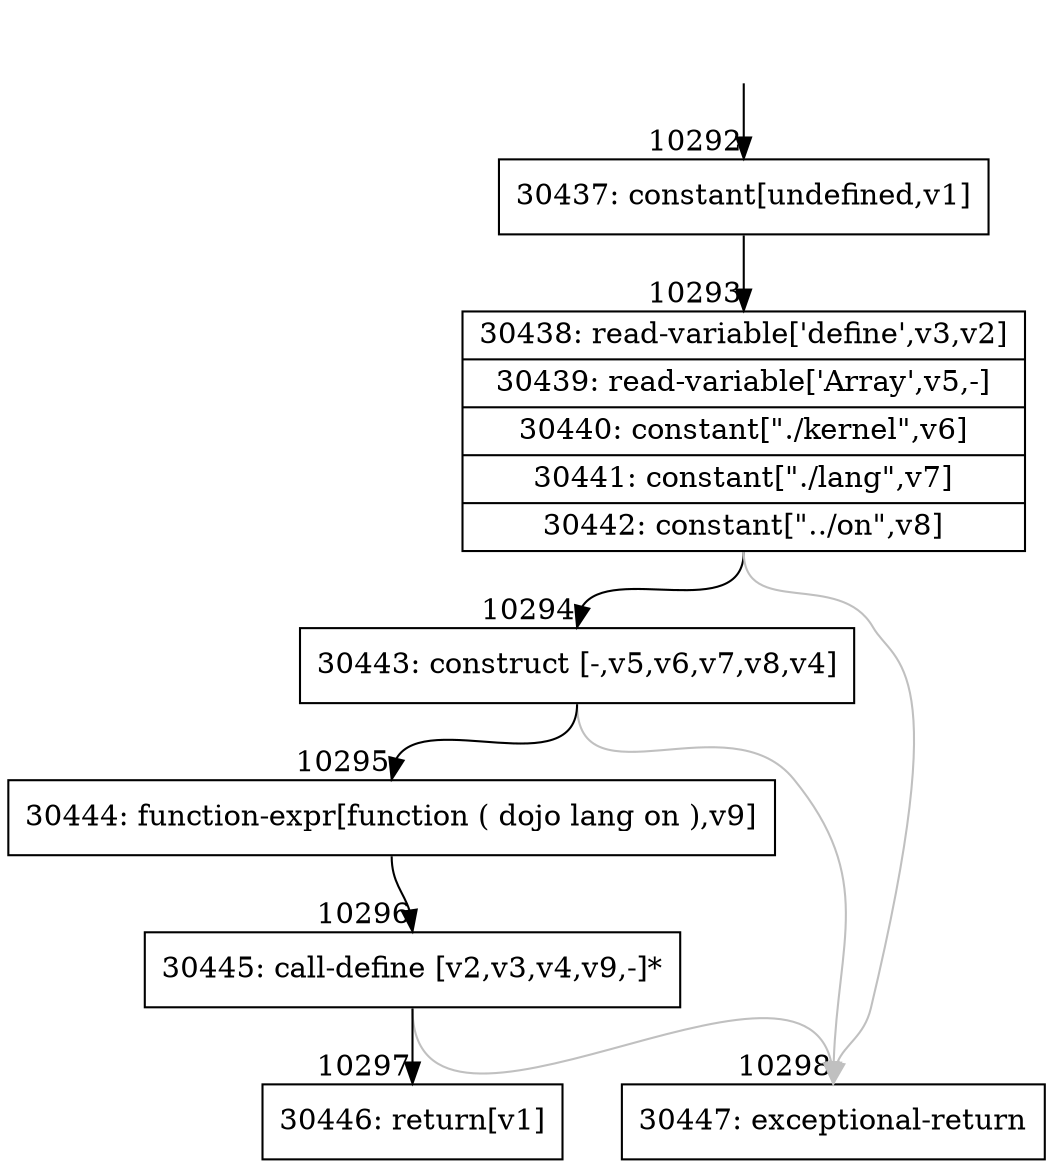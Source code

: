 digraph {
rankdir="TD"
BB_entry737[shape=none,label=""];
BB_entry737 -> BB10292 [tailport=s, headport=n, headlabel="    10292"]
BB10292 [shape=record label="{30437: constant[undefined,v1]}" ] 
BB10292 -> BB10293 [tailport=s, headport=n, headlabel="      10293"]
BB10293 [shape=record label="{30438: read-variable['define',v3,v2]|30439: read-variable['Array',v5,-]|30440: constant[\"./kernel\",v6]|30441: constant[\"./lang\",v7]|30442: constant[\"../on\",v8]}" ] 
BB10293 -> BB10294 [tailport=s, headport=n, headlabel="      10294"]
BB10293 -> BB10298 [tailport=s, headport=n, color=gray, headlabel="      10298"]
BB10294 [shape=record label="{30443: construct [-,v5,v6,v7,v8,v4]}" ] 
BB10294 -> BB10295 [tailport=s, headport=n, headlabel="      10295"]
BB10294 -> BB10298 [tailport=s, headport=n, color=gray]
BB10295 [shape=record label="{30444: function-expr[function ( dojo lang on ),v9]}" ] 
BB10295 -> BB10296 [tailport=s, headport=n, headlabel="      10296"]
BB10296 [shape=record label="{30445: call-define [v2,v3,v4,v9,-]*}" ] 
BB10296 -> BB10297 [tailport=s, headport=n, headlabel="      10297"]
BB10296 -> BB10298 [tailport=s, headport=n, color=gray]
BB10297 [shape=record label="{30446: return[v1]}" ] 
BB10298 [shape=record label="{30447: exceptional-return}" ] 
//#$~ 14458
}
